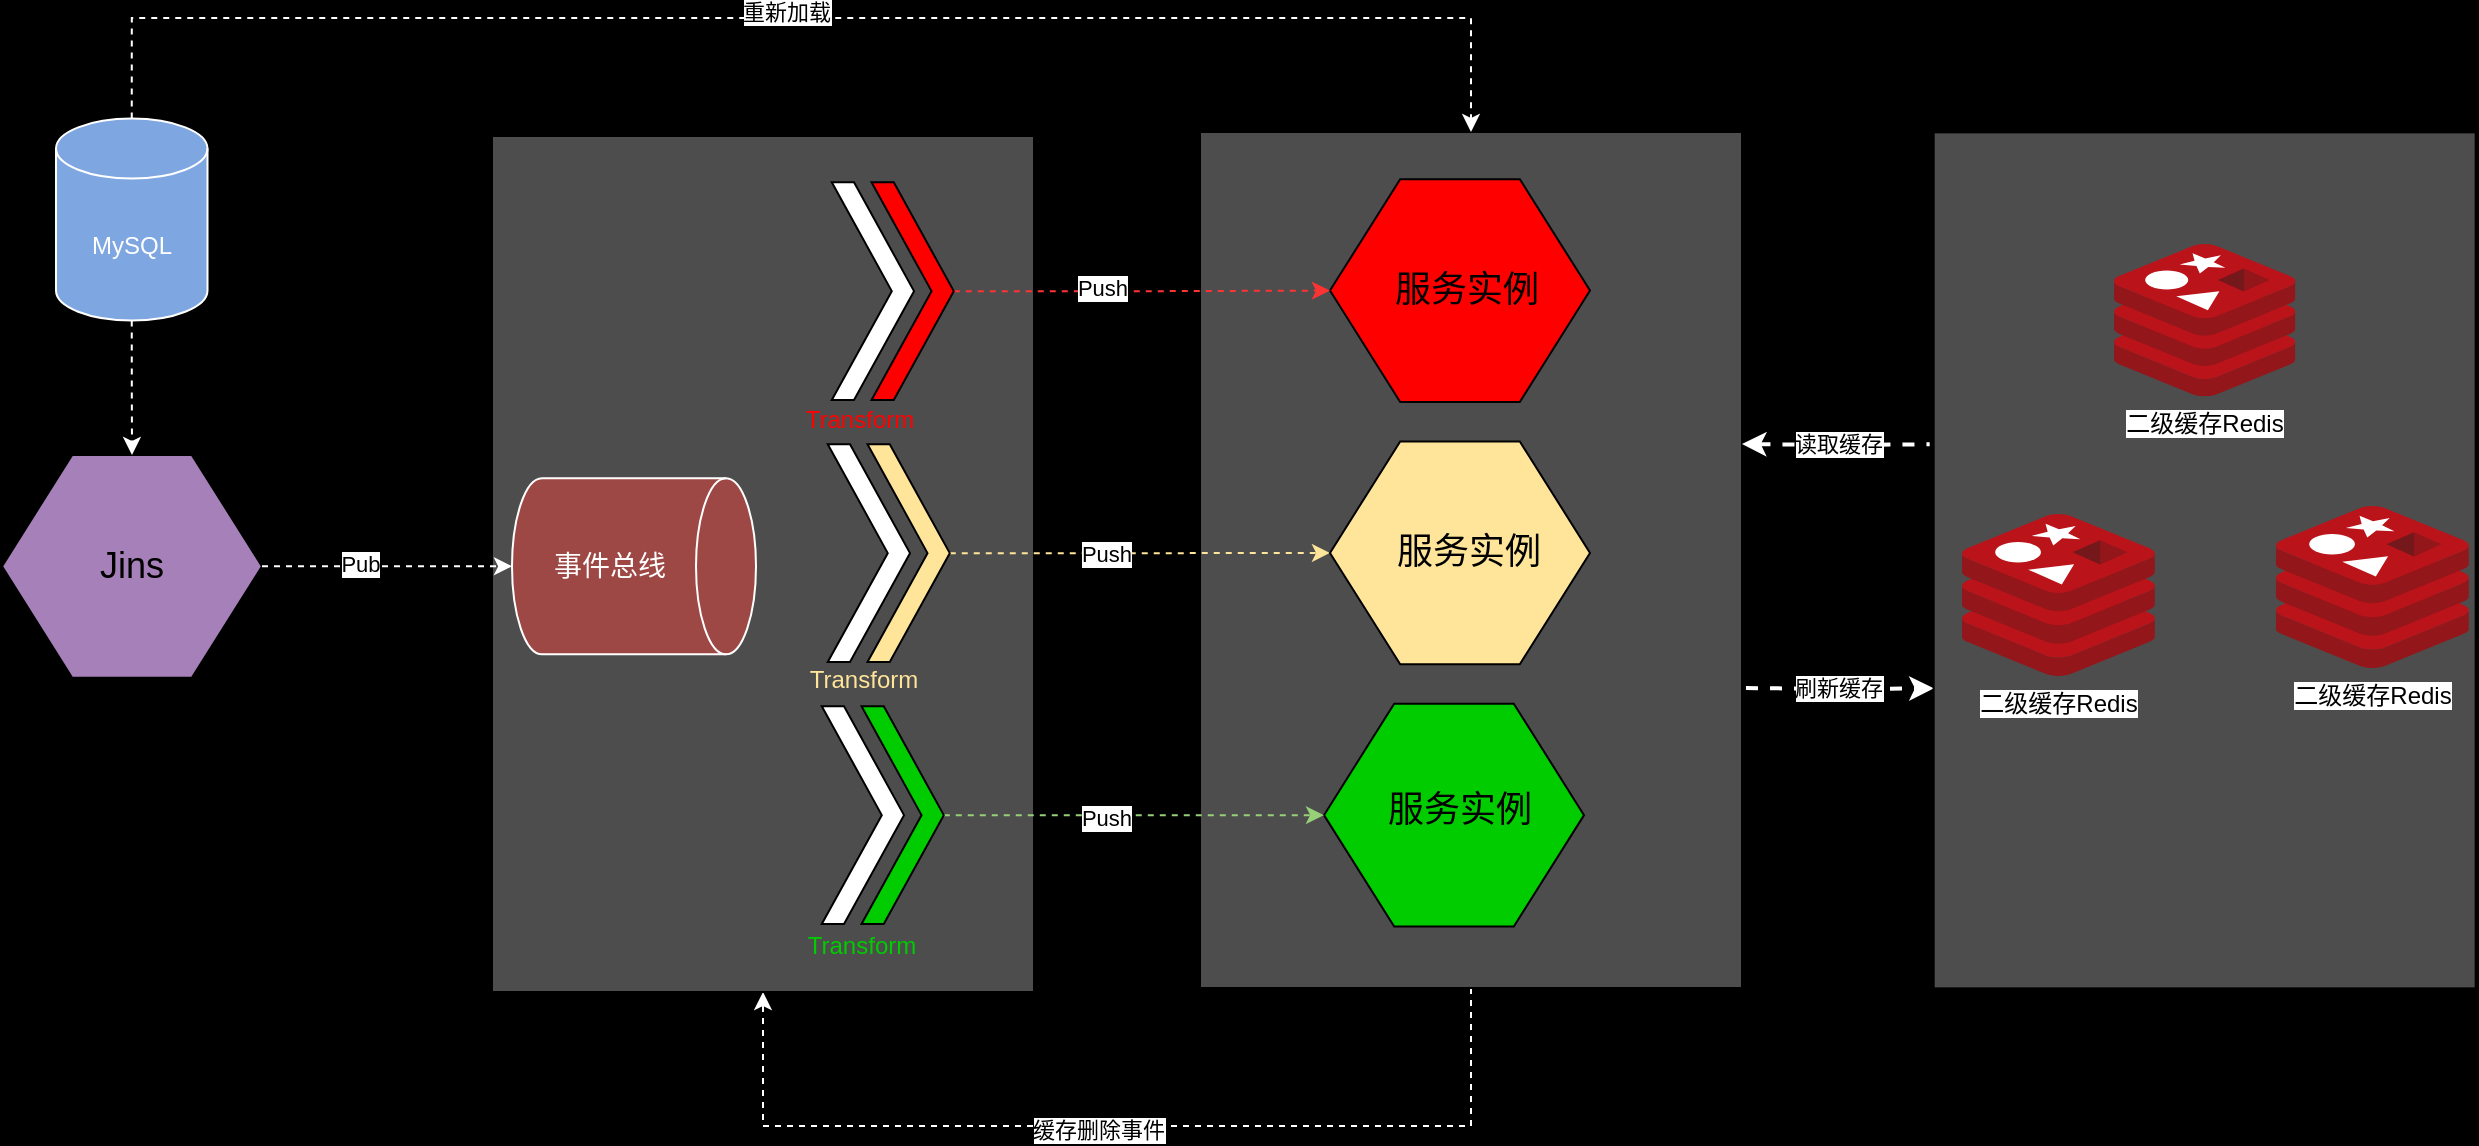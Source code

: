 <mxfile version="24.7.7">
  <diagram name="第 1 页" id="2kuI5vqeoujSwtPeEiwz">
    <mxGraphModel dx="954" dy="525" grid="0" gridSize="10" guides="1" tooltips="1" connect="1" arrows="1" fold="1" page="1" pageScale="1" pageWidth="827" pageHeight="1169" background="#000000" math="0" shadow="0">
      <root>
        <mxCell id="0" />
        <mxCell id="1" parent="0" />
        <mxCell id="ImGRT0Zdahzt3c2HBwAb-8" style="edgeStyle=orthogonalEdgeStyle;rounded=0;orthogonalLoop=1;jettySize=auto;html=1;exitX=0.5;exitY=1;exitDx=0;exitDy=0;entryX=0.5;entryY=1;entryDx=0;entryDy=0;strokeColor=#FFFFFF;dashed=1;" parent="1" source="ImGRT0Zdahzt3c2HBwAb-7" target="m9w0L7mDfg-Hy0Zf4kCx-15" edge="1">
          <mxGeometry relative="1" as="geometry">
            <mxPoint x="512" y="717" as="targetPoint" />
            <Array as="points">
              <mxPoint x="768" y="651" />
              <mxPoint x="414" y="651" />
            </Array>
          </mxGeometry>
        </mxCell>
        <mxCell id="ImGRT0Zdahzt3c2HBwAb-12" value="缓存删除事件" style="edgeLabel;html=1;align=center;verticalAlign=middle;resizable=0;points=[];" parent="ImGRT0Zdahzt3c2HBwAb-8" vertex="1" connectable="0">
          <mxGeometry x="0.038" y="2" relative="1" as="geometry">
            <mxPoint x="-1" as="offset" />
          </mxGeometry>
        </mxCell>
        <mxCell id="ImGRT0Zdahzt3c2HBwAb-10" style="edgeStyle=orthogonalEdgeStyle;rounded=0;orthogonalLoop=1;jettySize=auto;html=1;exitX=1;exitY=0.5;exitDx=0;exitDy=0;entryX=0;entryY=0.5;entryDx=0;entryDy=0;strokeColor=#FFFFFF;strokeWidth=2;startArrow=none;startFill=0;dashed=1;" parent="1" edge="1">
          <mxGeometry relative="1" as="geometry">
            <mxPoint x="905" y="432" as="sourcePoint" />
            <mxPoint x="998.84" y="432.17" as="targetPoint" />
          </mxGeometry>
        </mxCell>
        <mxCell id="ImGRT0Zdahzt3c2HBwAb-17" value="刷新缓存" style="edgeLabel;html=1;align=center;verticalAlign=middle;resizable=0;points=[];" parent="ImGRT0Zdahzt3c2HBwAb-10" vertex="1" connectable="0">
          <mxGeometry x="-0.143" y="-1" relative="1" as="geometry">
            <mxPoint x="5" y="-2" as="offset" />
          </mxGeometry>
        </mxCell>
        <mxCell id="ImGRT0Zdahzt3c2HBwAb-7" value="" style="rounded=0;whiteSpace=wrap;html=1;fillColor=#4D4D4D;" parent="1" vertex="1">
          <mxGeometry x="632" y="154" width="271" height="428" as="geometry" />
        </mxCell>
        <mxCell id="ImGRT0Zdahzt3c2HBwAb-5" value="" style="rounded=0;whiteSpace=wrap;html=1;fillColor=#4D4D4D;" parent="1" vertex="1">
          <mxGeometry x="998.84" y="154.17" width="271" height="428" as="geometry" />
        </mxCell>
        <mxCell id="m9w0L7mDfg-Hy0Zf4kCx-15" value="" style="rounded=0;whiteSpace=wrap;html=1;fillColor=#4D4D4D;" parent="1" vertex="1">
          <mxGeometry x="278" y="156" width="271" height="428" as="geometry" />
        </mxCell>
        <mxCell id="egfz6zBa7lYmq5XDyndJ-17" value="" style="verticalLabelPosition=bottom;verticalAlign=top;html=1;shape=hexagon;perimeter=hexagonPerimeter2;arcSize=6;size=0.27;fillColor=#FF0000;" parent="1" vertex="1">
          <mxGeometry x="697" y="177.57" width="130" height="111.43" as="geometry" />
        </mxCell>
        <mxCell id="egfz6zBa7lYmq5XDyndJ-18" value="&lt;span style=&quot;font-size: 18px;&quot;&gt;服务实例&lt;/span&gt;" style="text;html=1;align=center;verticalAlign=middle;whiteSpace=wrap;rounded=0;" parent="1" vertex="1">
          <mxGeometry x="728" y="218.28" width="75" height="30" as="geometry" />
        </mxCell>
        <mxCell id="egfz6zBa7lYmq5XDyndJ-19" value="" style="verticalLabelPosition=bottom;verticalAlign=top;html=1;shape=hexagon;perimeter=hexagonPerimeter2;arcSize=6;size=0.27;fillColor=#00CC00;" parent="1" vertex="1">
          <mxGeometry x="694" y="439.85" width="130" height="111.43" as="geometry" />
        </mxCell>
        <mxCell id="egfz6zBa7lYmq5XDyndJ-20" value="&lt;span style=&quot;font-size: 18px;&quot;&gt;服务实例&lt;/span&gt;" style="text;html=1;align=center;verticalAlign=middle;whiteSpace=wrap;rounded=0;" parent="1" vertex="1">
          <mxGeometry x="724" y="478.01" width="76" height="30" as="geometry" />
        </mxCell>
        <mxCell id="m9w0L7mDfg-Hy0Zf4kCx-1" value="" style="html=1;shadow=0;dashed=0;align=center;verticalAlign=middle;shape=mxgraph.arrows2.arrow;dy=0;dx=30;notch=30;direction=north;rotation=90;fillColor=#FFFFFF;strokeColor=#000000;flipV=0;flipH=1;" parent="1" vertex="1">
          <mxGeometry x="414.005" y="213.005" width="108.89" height="41.12" as="geometry" />
        </mxCell>
        <mxCell id="m9w0L7mDfg-Hy0Zf4kCx-16" style="edgeStyle=orthogonalEdgeStyle;rounded=0;orthogonalLoop=1;jettySize=auto;html=1;exitX=1;exitY=0.5;exitDx=0;exitDy=0;exitPerimeter=0;entryX=0;entryY=0.5;entryDx=0;entryDy=0;strokeColor=#FF3333;dashed=1;" parent="1" source="m9w0L7mDfg-Hy0Zf4kCx-2" target="egfz6zBa7lYmq5XDyndJ-17" edge="1">
          <mxGeometry relative="1" as="geometry" />
        </mxCell>
        <mxCell id="m9w0L7mDfg-Hy0Zf4kCx-17" value="Push" style="edgeLabel;html=1;align=center;verticalAlign=middle;resizable=0;points=[];" parent="m9w0L7mDfg-Hy0Zf4kCx-16" vertex="1" connectable="0">
          <mxGeometry x="-0.221" y="2" relative="1" as="geometry">
            <mxPoint as="offset" />
          </mxGeometry>
        </mxCell>
        <mxCell id="m9w0L7mDfg-Hy0Zf4kCx-2" value="" style="html=1;shadow=0;dashed=0;align=center;verticalAlign=middle;shape=mxgraph.arrows2.arrow;dy=0;dx=30;notch=30;direction=north;rotation=90;fillColor=#FF0000;strokeColor=#000000;flipV=0;flipH=1;" parent="1" vertex="1">
          <mxGeometry x="433.885" y="213.005" width="108.89" height="41.12" as="geometry" />
        </mxCell>
        <mxCell id="m9w0L7mDfg-Hy0Zf4kCx-3" value="" style="html=1;shadow=0;dashed=0;align=center;verticalAlign=middle;shape=mxgraph.arrows2.arrow;dy=0;dx=30;notch=30;direction=north;rotation=90;fillColor=#FFFFFF;strokeColor=#000000;flipV=0;flipH=1;" parent="1" vertex="1">
          <mxGeometry x="411.995" y="344.005" width="108.89" height="41.12" as="geometry" />
        </mxCell>
        <mxCell id="m9w0L7mDfg-Hy0Zf4kCx-18" style="edgeStyle=orthogonalEdgeStyle;rounded=0;orthogonalLoop=1;jettySize=auto;html=1;exitX=1;exitY=0.5;exitDx=0;exitDy=0;exitPerimeter=0;entryX=0;entryY=0.5;entryDx=0;entryDy=0;dashed=1;strokeColor=#FFE599;" parent="1" source="m9w0L7mDfg-Hy0Zf4kCx-4" target="m9w0L7mDfg-Hy0Zf4kCx-13" edge="1">
          <mxGeometry relative="1" as="geometry" />
        </mxCell>
        <mxCell id="m9w0L7mDfg-Hy0Zf4kCx-19" value="Push" style="edgeLabel;html=1;align=center;verticalAlign=middle;resizable=0;points=[];" parent="m9w0L7mDfg-Hy0Zf4kCx-18" vertex="1" connectable="0">
          <mxGeometry x="-0.217" relative="1" as="geometry">
            <mxPoint x="3" as="offset" />
          </mxGeometry>
        </mxCell>
        <mxCell id="m9w0L7mDfg-Hy0Zf4kCx-4" value="" style="html=1;shadow=0;dashed=0;align=center;verticalAlign=middle;shape=mxgraph.arrows2.arrow;dy=0;dx=30;notch=30;direction=north;rotation=90;fillColor=#FFE599;strokeColor=#000000;flipV=0;flipH=1;" parent="1" vertex="1">
          <mxGeometry x="431.875" y="344.005" width="108.89" height="41.12" as="geometry" />
        </mxCell>
        <mxCell id="m9w0L7mDfg-Hy0Zf4kCx-5" value="" style="html=1;shadow=0;dashed=0;align=center;verticalAlign=middle;shape=mxgraph.arrows2.arrow;dy=0;dx=30;notch=30;direction=north;rotation=90;fillColor=#FFFFFF;strokeColor=#000000;flipV=0;flipH=1;" parent="1" vertex="1">
          <mxGeometry x="409.005" y="475.005" width="108.89" height="41.12" as="geometry" />
        </mxCell>
        <mxCell id="m9w0L7mDfg-Hy0Zf4kCx-21" style="edgeStyle=orthogonalEdgeStyle;rounded=0;orthogonalLoop=1;jettySize=auto;html=1;exitX=1;exitY=0.5;exitDx=0;exitDy=0;exitPerimeter=0;entryX=0;entryY=0.5;entryDx=0;entryDy=0;strokeColor=#97D077;dashed=1;" parent="1" source="m9w0L7mDfg-Hy0Zf4kCx-6" target="egfz6zBa7lYmq5XDyndJ-19" edge="1">
          <mxGeometry relative="1" as="geometry" />
        </mxCell>
        <mxCell id="m9w0L7mDfg-Hy0Zf4kCx-22" value="Push" style="edgeLabel;html=1;align=center;verticalAlign=middle;resizable=0;points=[];" parent="m9w0L7mDfg-Hy0Zf4kCx-21" vertex="1" connectable="0">
          <mxGeometry x="-0.231" y="-1" relative="1" as="geometry">
            <mxPoint x="8" as="offset" />
          </mxGeometry>
        </mxCell>
        <mxCell id="m9w0L7mDfg-Hy0Zf4kCx-6" value="" style="html=1;shadow=0;dashed=0;align=center;verticalAlign=middle;shape=mxgraph.arrows2.arrow;dy=0;dx=30;notch=30;direction=north;rotation=90;fillColor=#00CC00;strokeColor=#000000;flipV=0;flipH=1;" parent="1" vertex="1">
          <mxGeometry x="428.885" y="475.005" width="108.89" height="41.12" as="geometry" />
        </mxCell>
        <mxCell id="m9w0L7mDfg-Hy0Zf4kCx-8" value="&lt;font color=&quot;#ff0000&quot;&gt;Transform&lt;/font&gt;" style="text;html=1;align=center;verticalAlign=middle;whiteSpace=wrap;rounded=0;" parent="1" vertex="1">
          <mxGeometry x="431.88" y="283" width="60" height="30" as="geometry" />
        </mxCell>
        <mxCell id="m9w0L7mDfg-Hy0Zf4kCx-9" value="&lt;font color=&quot;#ffe599&quot;&gt;Transform&lt;/font&gt;" style="text;html=1;align=center;verticalAlign=middle;whiteSpace=wrap;rounded=0;" parent="1" vertex="1">
          <mxGeometry x="433.88" y="413" width="60" height="30" as="geometry" />
        </mxCell>
        <mxCell id="m9w0L7mDfg-Hy0Zf4kCx-10" value="&lt;font color=&quot;#00cc00&quot;&gt;Transform&lt;/font&gt;" style="text;html=1;align=center;verticalAlign=middle;whiteSpace=wrap;rounded=0;" parent="1" vertex="1">
          <mxGeometry x="433.45" y="546" width="60" height="30" as="geometry" />
        </mxCell>
        <mxCell id="m9w0L7mDfg-Hy0Zf4kCx-11" value="&lt;font style=&quot;font-size: 14px;&quot; color=&quot;#ffffff&quot;&gt;事件总线&lt;/font&gt;" style="shape=cylinder3;whiteSpace=wrap;html=1;boundedLbl=1;backgroundOutline=1;size=15;direction=south;fillColor=#9E4846;strokeColor=#FFFFFF;" parent="1" vertex="1">
          <mxGeometry x="288" y="327.17" width="122" height="88" as="geometry" />
        </mxCell>
        <mxCell id="m9w0L7mDfg-Hy0Zf4kCx-13" value="" style="verticalLabelPosition=bottom;verticalAlign=top;html=1;shape=hexagon;perimeter=hexagonPerimeter2;arcSize=6;size=0.27;fillColor=#FFE599;" parent="1" vertex="1">
          <mxGeometry x="697" y="308.74" width="130" height="111.43" as="geometry" />
        </mxCell>
        <mxCell id="m9w0L7mDfg-Hy0Zf4kCx-14" value="&lt;span style=&quot;font-size: 18px;&quot;&gt;服务实例&lt;/span&gt;" style="text;html=1;align=center;verticalAlign=middle;whiteSpace=wrap;rounded=0;" parent="1" vertex="1">
          <mxGeometry x="729" y="349.45" width="75" height="30" as="geometry" />
        </mxCell>
        <mxCell id="8YSsli9hQhtiDxE-2XIZ-1" value="" style="verticalLabelPosition=bottom;verticalAlign=top;html=1;shape=hexagon;perimeter=hexagonPerimeter2;arcSize=6;size=0.27;fillColor=#A680B8;" parent="1" vertex="1">
          <mxGeometry x="33" y="315.46" width="130" height="111.43" as="geometry" />
        </mxCell>
        <mxCell id="8YSsli9hQhtiDxE-2XIZ-2" value="&lt;font style=&quot;font-size: 18px;&quot;&gt;Jins&lt;/font&gt;" style="text;html=1;align=center;verticalAlign=middle;whiteSpace=wrap;rounded=0;" parent="1" vertex="1">
          <mxGeometry x="68" y="355.91" width="60" height="30" as="geometry" />
        </mxCell>
        <mxCell id="8YSsli9hQhtiDxE-2XIZ-5" style="edgeStyle=orthogonalEdgeStyle;rounded=0;orthogonalLoop=1;jettySize=auto;html=1;exitX=1;exitY=0.5;exitDx=0;exitDy=0;entryX=0.5;entryY=1;entryDx=0;entryDy=0;entryPerimeter=0;dashed=1;strokeColor=#FFFFFF;" parent="1" source="8YSsli9hQhtiDxE-2XIZ-1" target="m9w0L7mDfg-Hy0Zf4kCx-11" edge="1">
          <mxGeometry relative="1" as="geometry" />
        </mxCell>
        <mxCell id="8YSsli9hQhtiDxE-2XIZ-6" value="Pub" style="edgeLabel;html=1;align=center;verticalAlign=middle;resizable=0;points=[];" parent="8YSsli9hQhtiDxE-2XIZ-5" vertex="1" connectable="0">
          <mxGeometry x="-0.019" y="1" relative="1" as="geometry">
            <mxPoint x="-13" as="offset" />
          </mxGeometry>
        </mxCell>
        <mxCell id="ImGRT0Zdahzt3c2HBwAb-1" value="二级缓存Redis" style="image;sketch=0;aspect=fixed;html=1;points=[];align=center;fontSize=12;image=img/lib/mscae/Cache_Redis_Product.svg;" parent="1" vertex="1">
          <mxGeometry x="1089" y="210" width="90.68" height="76.17" as="geometry" />
        </mxCell>
        <mxCell id="ImGRT0Zdahzt3c2HBwAb-2" value="二级缓存Redis" style="image;sketch=0;aspect=fixed;html=1;points=[];align=center;fontSize=12;image=img/lib/mscae/Cache_Redis_Product.svg;" parent="1" vertex="1">
          <mxGeometry x="1013" y="345" width="96.43" height="81" as="geometry" />
        </mxCell>
        <mxCell id="ImGRT0Zdahzt3c2HBwAb-4" value="二级缓存Redis" style="image;sketch=0;aspect=fixed;html=1;points=[];align=center;fontSize=12;image=img/lib/mscae/Cache_Redis_Product.svg;" parent="1" vertex="1">
          <mxGeometry x="1170" y="341.01" width="96.43" height="81" as="geometry" />
        </mxCell>
        <mxCell id="ImGRT0Zdahzt3c2HBwAb-13" style="edgeStyle=orthogonalEdgeStyle;rounded=0;orthogonalLoop=1;jettySize=auto;html=1;exitX=0.5;exitY=0;exitDx=0;exitDy=0;exitPerimeter=0;entryX=0.5;entryY=0;entryDx=0;entryDy=0;strokeColor=#FFFFFF;dashed=1;" parent="1" source="ImGRT0Zdahzt3c2HBwAb-6" target="ImGRT0Zdahzt3c2HBwAb-7" edge="1">
          <mxGeometry relative="1" as="geometry">
            <Array as="points">
              <mxPoint x="101" y="97" />
              <mxPoint x="769" y="97" />
            </Array>
          </mxGeometry>
        </mxCell>
        <mxCell id="ImGRT0Zdahzt3c2HBwAb-16" value="重新加载" style="edgeLabel;html=1;align=center;verticalAlign=middle;resizable=0;points=[];" parent="ImGRT0Zdahzt3c2HBwAb-13" vertex="1" connectable="0">
          <mxGeometry x="-0.03" y="3" relative="1" as="geometry">
            <mxPoint as="offset" />
          </mxGeometry>
        </mxCell>
        <mxCell id="ImGRT0Zdahzt3c2HBwAb-15" style="edgeStyle=orthogonalEdgeStyle;rounded=0;orthogonalLoop=1;jettySize=auto;html=1;exitX=0.5;exitY=1;exitDx=0;exitDy=0;exitPerimeter=0;entryX=0.5;entryY=0;entryDx=0;entryDy=0;strokeColor=#FFFFFF;dashed=1;" parent="1" source="ImGRT0Zdahzt3c2HBwAb-6" target="8YSsli9hQhtiDxE-2XIZ-1" edge="1">
          <mxGeometry relative="1" as="geometry" />
        </mxCell>
        <mxCell id="ImGRT0Zdahzt3c2HBwAb-6" value="&lt;font color=&quot;#ffffff&quot;&gt;MySQL&lt;/font&gt;" style="shape=cylinder3;whiteSpace=wrap;html=1;boundedLbl=1;backgroundOutline=1;size=15;fillColor=#7EA6E0;strokeColor=#FFFFFF;" parent="1" vertex="1">
          <mxGeometry x="60" y="147.28" width="75.75" height="101" as="geometry" />
        </mxCell>
        <mxCell id="ImGRT0Zdahzt3c2HBwAb-14" style="edgeStyle=orthogonalEdgeStyle;rounded=0;orthogonalLoop=1;jettySize=auto;html=1;exitX=1;exitY=0.5;exitDx=0;exitDy=0;entryX=0;entryY=0.5;entryDx=0;entryDy=0;strokeColor=#FFFFFF;strokeWidth=2;startArrow=classic;startFill=1;dashed=1;endArrow=none;endFill=0;" parent="1" edge="1">
          <mxGeometry relative="1" as="geometry">
            <mxPoint x="903" y="310" as="sourcePoint" />
            <mxPoint x="996.84" y="310.17" as="targetPoint" />
          </mxGeometry>
        </mxCell>
        <mxCell id="ImGRT0Zdahzt3c2HBwAb-18" value="读取缓存" style="edgeLabel;html=1;align=center;verticalAlign=middle;resizable=0;points=[];" parent="ImGRT0Zdahzt3c2HBwAb-14" vertex="1" connectable="0">
          <mxGeometry x="-0.073" y="3" relative="1" as="geometry">
            <mxPoint x="4" y="2" as="offset" />
          </mxGeometry>
        </mxCell>
      </root>
    </mxGraphModel>
  </diagram>
</mxfile>
